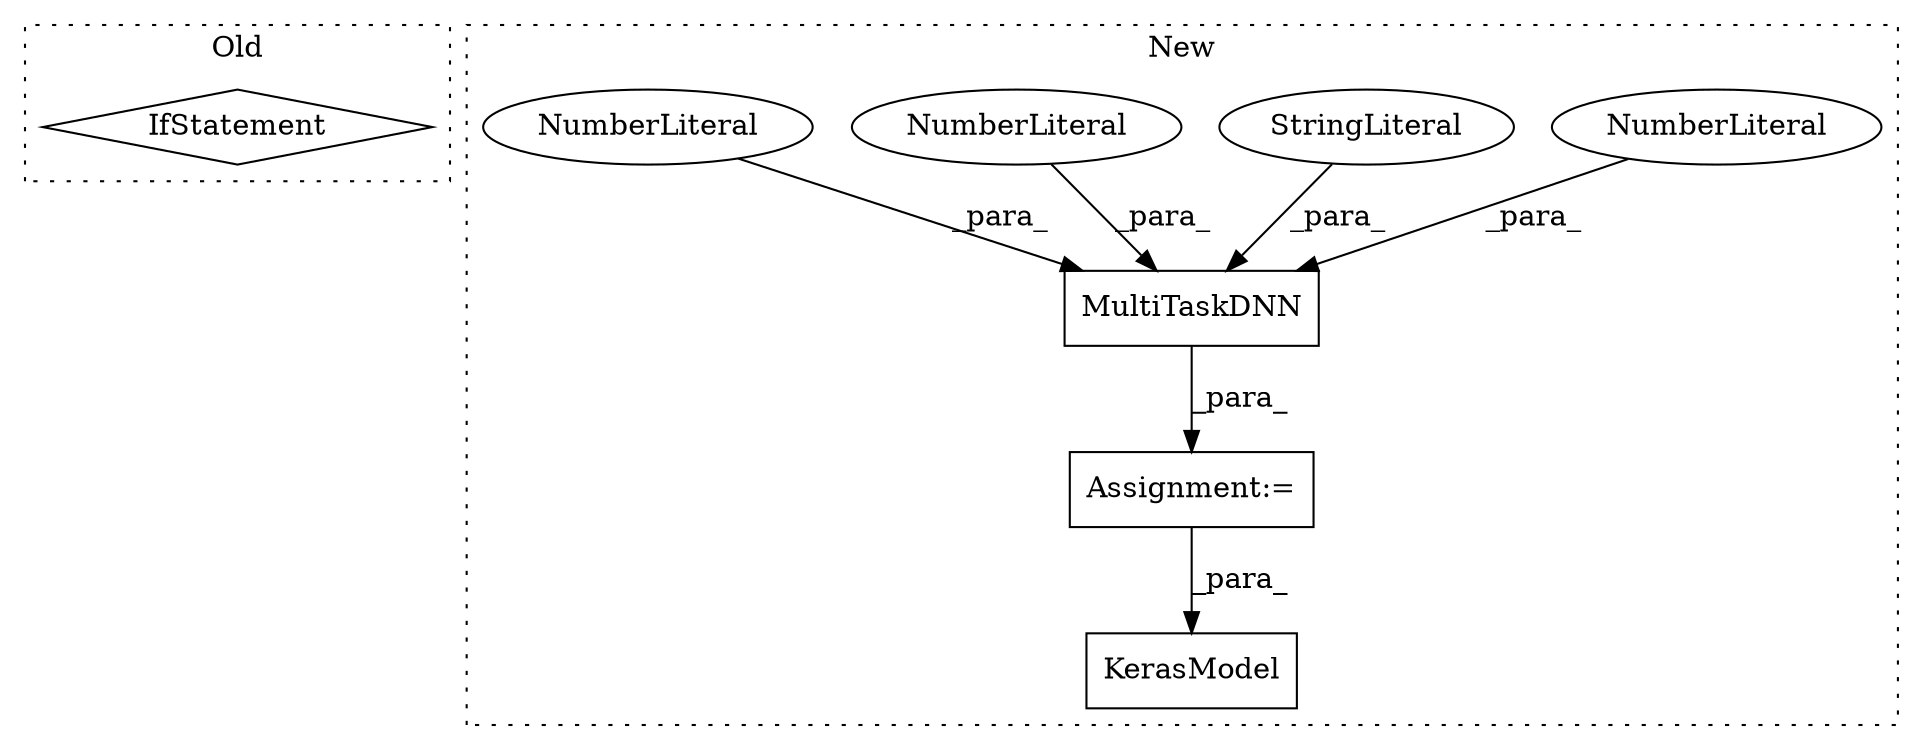 digraph G {
subgraph cluster0 {
1 [label="IfStatement" a="25" s="10962" l="24" shape="diamond"];
label = "Old";
style="dotted";
}
subgraph cluster1 {
2 [label="MultiTaskDNN" a="32" s="9226,9290" l="13,1" shape="box"];
3 [label="NumberLiteral" a="34" s="9275" l="4" shape="ellipse"];
4 [label="StringLiteral" a="45" s="9258" l="16" shape="ellipse"];
5 [label="Assignment:=" a="7" s="9225" l="1" shape="box"];
6 [label="NumberLiteral" a="34" s="9280" l="6" shape="ellipse"];
7 [label="NumberLiteral" a="34" s="9287" l="3" shape="ellipse"];
8 [label="KerasModel" a="32" s="9305,9342" l="11,1" shape="box"];
label = "New";
style="dotted";
}
2 -> 5 [label="_para_"];
3 -> 2 [label="_para_"];
4 -> 2 [label="_para_"];
5 -> 8 [label="_para_"];
6 -> 2 [label="_para_"];
7 -> 2 [label="_para_"];
}
